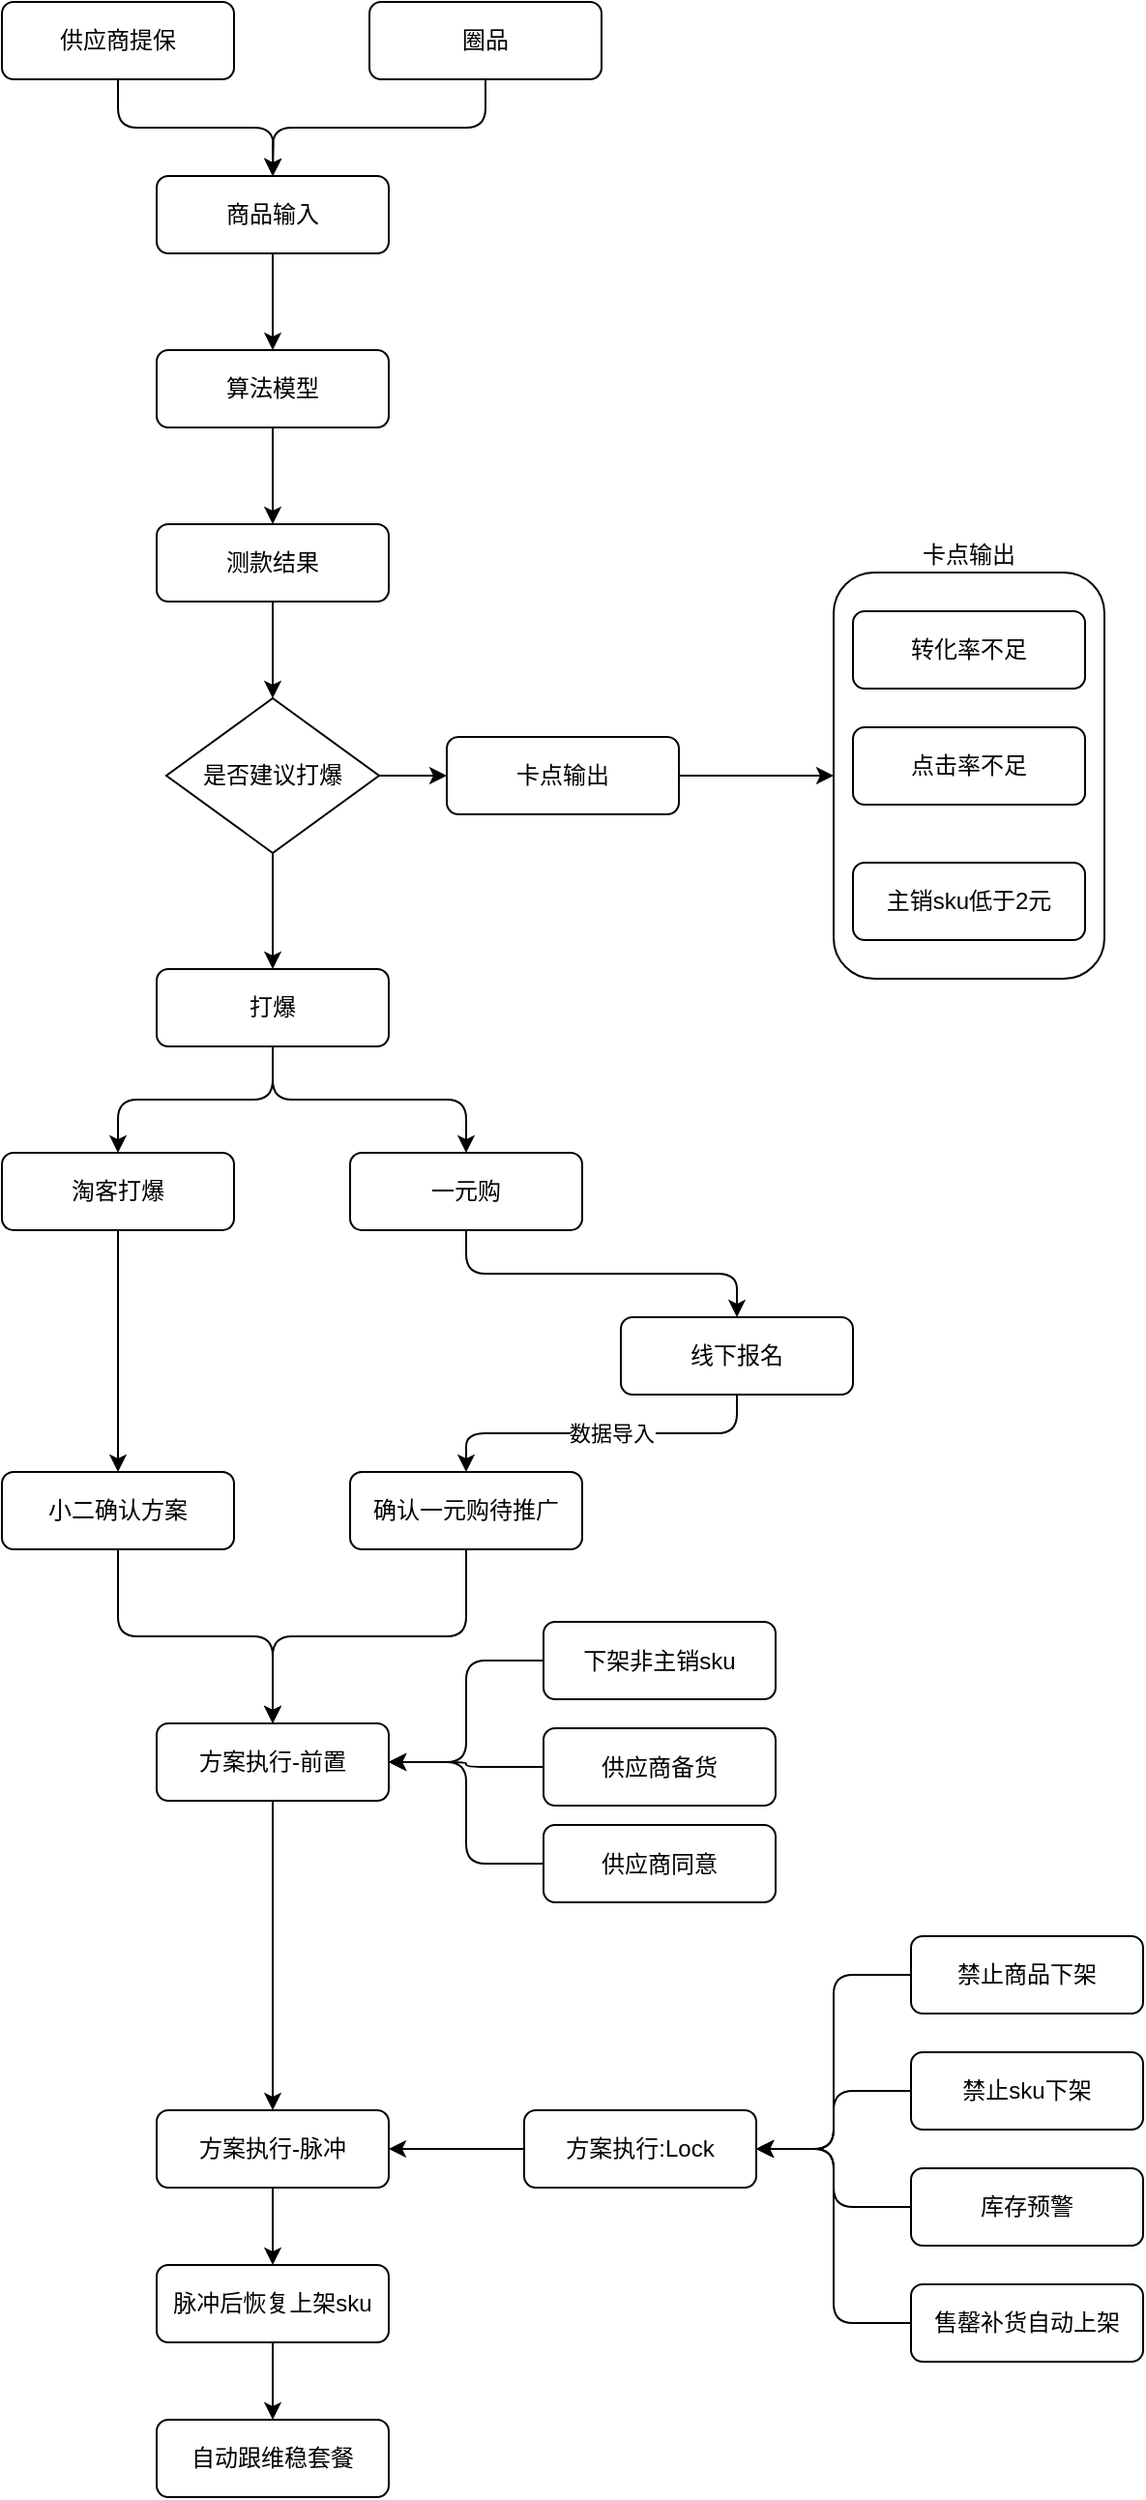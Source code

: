 <mxfile version="14.8.0" type="github"><diagram id="C5RBs43oDa-KdzZeNtuy" name="Page-1"><mxGraphModel dx="2178" dy="2449" grid="1" gridSize="10" guides="1" tooltips="1" connect="1" arrows="1" fold="1" page="1" pageScale="1" pageWidth="827" pageHeight="1169" math="0" shadow="0"><root><mxCell id="WIyWlLk6GJQsqaUBKTNV-0"/><mxCell id="WIyWlLk6GJQsqaUBKTNV-1" parent="WIyWlLk6GJQsqaUBKTNV-0"/><mxCell id="Jt63X-BnvfZe0LMUuj59-16" value="卡点输出" style="rounded=1;whiteSpace=wrap;html=1;fontSize=12;glass=0;strokeWidth=1;shadow=0;labelPosition=center;verticalLabelPosition=top;align=center;verticalAlign=bottom;" parent="WIyWlLk6GJQsqaUBKTNV-1" vertex="1"><mxGeometry x="510" y="285" width="140" height="210" as="geometry"/></mxCell><mxCell id="Jt63X-BnvfZe0LMUuj59-5" style="edgeStyle=orthogonalEdgeStyle;rounded=1;orthogonalLoop=1;jettySize=auto;html=1;exitX=0.5;exitY=1;exitDx=0;exitDy=0;" parent="WIyWlLk6GJQsqaUBKTNV-1" source="WIyWlLk6GJQsqaUBKTNV-3" target="Jt63X-BnvfZe0LMUuj59-4" edge="1"><mxGeometry relative="1" as="geometry"/></mxCell><mxCell id="WIyWlLk6GJQsqaUBKTNV-3" value="商品输入" style="rounded=1;whiteSpace=wrap;html=1;fontSize=12;glass=0;strokeWidth=1;shadow=0;" parent="WIyWlLk6GJQsqaUBKTNV-1" vertex="1"><mxGeometry x="160" y="80" width="120" height="40" as="geometry"/></mxCell><mxCell id="WIyWlLk6GJQsqaUBKTNV-8" value="No" style="rounded=0;html=1;jettySize=auto;orthogonalLoop=1;fontSize=11;endArrow=block;endFill=0;endSize=8;strokeWidth=1;shadow=0;labelBackgroundColor=none;edgeStyle=orthogonalEdgeStyle;" parent="WIyWlLk6GJQsqaUBKTNV-1" edge="1"><mxGeometry x="0.333" y="20" relative="1" as="geometry"><mxPoint as="offset"/><mxPoint x="220" y="370" as="sourcePoint"/></mxGeometry></mxCell><mxCell id="Jt63X-BnvfZe0LMUuj59-3" style="edgeStyle=orthogonalEdgeStyle;rounded=1;orthogonalLoop=1;jettySize=auto;html=1;exitX=0.5;exitY=1;exitDx=0;exitDy=0;" parent="WIyWlLk6GJQsqaUBKTNV-1" source="Jt63X-BnvfZe0LMUuj59-0" edge="1"><mxGeometry relative="1" as="geometry"><mxPoint x="220" y="80" as="targetPoint"/></mxGeometry></mxCell><mxCell id="Jt63X-BnvfZe0LMUuj59-0" value="供应商提保" style="rounded=1;whiteSpace=wrap;html=1;fontSize=12;glass=0;strokeWidth=1;shadow=0;" parent="WIyWlLk6GJQsqaUBKTNV-1" vertex="1"><mxGeometry x="80" y="-10" width="120" height="40" as="geometry"/></mxCell><mxCell id="Jt63X-BnvfZe0LMUuj59-2" style="edgeStyle=orthogonalEdgeStyle;rounded=1;orthogonalLoop=1;jettySize=auto;html=1;exitX=0.5;exitY=1;exitDx=0;exitDy=0;entryX=0.5;entryY=0;entryDx=0;entryDy=0;" parent="WIyWlLk6GJQsqaUBKTNV-1" source="Jt63X-BnvfZe0LMUuj59-1" target="WIyWlLk6GJQsqaUBKTNV-3" edge="1"><mxGeometry relative="1" as="geometry"/></mxCell><mxCell id="Jt63X-BnvfZe0LMUuj59-1" value="圈品" style="rounded=1;whiteSpace=wrap;html=1;fontSize=12;glass=0;strokeWidth=1;shadow=0;" parent="WIyWlLk6GJQsqaUBKTNV-1" vertex="1"><mxGeometry x="270" y="-10" width="120" height="40" as="geometry"/></mxCell><mxCell id="Jt63X-BnvfZe0LMUuj59-7" style="edgeStyle=orthogonalEdgeStyle;rounded=1;orthogonalLoop=1;jettySize=auto;html=1;exitX=0.5;exitY=1;exitDx=0;exitDy=0;" parent="WIyWlLk6GJQsqaUBKTNV-1" source="Jt63X-BnvfZe0LMUuj59-4" target="Jt63X-BnvfZe0LMUuj59-6" edge="1"><mxGeometry relative="1" as="geometry"/></mxCell><mxCell id="Jt63X-BnvfZe0LMUuj59-4" value="算法模型" style="rounded=1;whiteSpace=wrap;html=1;fontSize=12;glass=0;strokeWidth=1;shadow=0;" parent="WIyWlLk6GJQsqaUBKTNV-1" vertex="1"><mxGeometry x="160" y="170" width="120" height="40" as="geometry"/></mxCell><mxCell id="Jt63X-BnvfZe0LMUuj59-10" style="edgeStyle=orthogonalEdgeStyle;rounded=1;orthogonalLoop=1;jettySize=auto;html=1;exitX=0.5;exitY=1;exitDx=0;exitDy=0;entryX=0.5;entryY=0;entryDx=0;entryDy=0;" parent="WIyWlLk6GJQsqaUBKTNV-1" source="Jt63X-BnvfZe0LMUuj59-6" target="Jt63X-BnvfZe0LMUuj59-8" edge="1"><mxGeometry relative="1" as="geometry"/></mxCell><mxCell id="Jt63X-BnvfZe0LMUuj59-6" value="测款结果" style="rounded=1;whiteSpace=wrap;html=1;fontSize=12;glass=0;strokeWidth=1;shadow=0;" parent="WIyWlLk6GJQsqaUBKTNV-1" vertex="1"><mxGeometry x="160" y="260" width="120" height="40" as="geometry"/></mxCell><mxCell id="Jt63X-BnvfZe0LMUuj59-12" style="edgeStyle=orthogonalEdgeStyle;rounded=1;orthogonalLoop=1;jettySize=auto;html=1;exitX=1;exitY=0.5;exitDx=0;exitDy=0;entryX=0;entryY=0.5;entryDx=0;entryDy=0;" parent="WIyWlLk6GJQsqaUBKTNV-1" source="Jt63X-BnvfZe0LMUuj59-8" target="Jt63X-BnvfZe0LMUuj59-11" edge="1"><mxGeometry relative="1" as="geometry"/></mxCell><mxCell id="Jt63X-BnvfZe0LMUuj59-19" style="edgeStyle=orthogonalEdgeStyle;rounded=1;orthogonalLoop=1;jettySize=auto;html=1;exitX=0.5;exitY=1;exitDx=0;exitDy=0;entryX=0.5;entryY=0;entryDx=0;entryDy=0;" parent="WIyWlLk6GJQsqaUBKTNV-1" source="Jt63X-BnvfZe0LMUuj59-8" target="Jt63X-BnvfZe0LMUuj59-18" edge="1"><mxGeometry relative="1" as="geometry"/></mxCell><mxCell id="Jt63X-BnvfZe0LMUuj59-8" value="是否建议打爆" style="rhombus;whiteSpace=wrap;html=1;" parent="WIyWlLk6GJQsqaUBKTNV-1" vertex="1"><mxGeometry x="165" y="350" width="110" height="80" as="geometry"/></mxCell><mxCell id="Jt63X-BnvfZe0LMUuj59-17" style="edgeStyle=orthogonalEdgeStyle;rounded=1;orthogonalLoop=1;jettySize=auto;html=1;exitX=1;exitY=0.5;exitDx=0;exitDy=0;entryX=0;entryY=0.5;entryDx=0;entryDy=0;" parent="WIyWlLk6GJQsqaUBKTNV-1" source="Jt63X-BnvfZe0LMUuj59-11" target="Jt63X-BnvfZe0LMUuj59-16" edge="1"><mxGeometry relative="1" as="geometry"/></mxCell><mxCell id="Jt63X-BnvfZe0LMUuj59-11" value="卡点输出" style="rounded=1;whiteSpace=wrap;html=1;fontSize=12;glass=0;strokeWidth=1;shadow=0;" parent="WIyWlLk6GJQsqaUBKTNV-1" vertex="1"><mxGeometry x="310" y="370" width="120" height="40" as="geometry"/></mxCell><mxCell id="Jt63X-BnvfZe0LMUuj59-13" value="转化率不足" style="rounded=1;whiteSpace=wrap;html=1;fontSize=12;glass=0;strokeWidth=1;shadow=0;" parent="WIyWlLk6GJQsqaUBKTNV-1" vertex="1"><mxGeometry x="520" y="305" width="120" height="40" as="geometry"/></mxCell><mxCell id="Jt63X-BnvfZe0LMUuj59-14" value="点击率不足" style="rounded=1;whiteSpace=wrap;html=1;fontSize=12;glass=0;strokeWidth=1;shadow=0;" parent="WIyWlLk6GJQsqaUBKTNV-1" vertex="1"><mxGeometry x="520" y="365" width="120" height="40" as="geometry"/></mxCell><mxCell id="Jt63X-BnvfZe0LMUuj59-15" value="主销sku低于2元" style="rounded=1;whiteSpace=wrap;html=1;fontSize=12;glass=0;strokeWidth=1;shadow=0;" parent="WIyWlLk6GJQsqaUBKTNV-1" vertex="1"><mxGeometry x="520" y="435" width="120" height="40" as="geometry"/></mxCell><mxCell id="Jt63X-BnvfZe0LMUuj59-22" style="edgeStyle=orthogonalEdgeStyle;rounded=1;orthogonalLoop=1;jettySize=auto;html=1;exitX=0.5;exitY=1;exitDx=0;exitDy=0;" parent="WIyWlLk6GJQsqaUBKTNV-1" source="Jt63X-BnvfZe0LMUuj59-18" target="Jt63X-BnvfZe0LMUuj59-21" edge="1"><mxGeometry relative="1" as="geometry"/></mxCell><mxCell id="Jt63X-BnvfZe0LMUuj59-25" style="edgeStyle=orthogonalEdgeStyle;rounded=1;orthogonalLoop=1;jettySize=auto;html=1;exitX=0.5;exitY=1;exitDx=0;exitDy=0;entryX=0.5;entryY=0;entryDx=0;entryDy=0;" parent="WIyWlLk6GJQsqaUBKTNV-1" source="Jt63X-BnvfZe0LMUuj59-18" target="Jt63X-BnvfZe0LMUuj59-20" edge="1"><mxGeometry relative="1" as="geometry"/></mxCell><mxCell id="Jt63X-BnvfZe0LMUuj59-18" value="打爆" style="rounded=1;whiteSpace=wrap;html=1;fontSize=12;glass=0;strokeWidth=1;shadow=0;" parent="WIyWlLk6GJQsqaUBKTNV-1" vertex="1"><mxGeometry x="160" y="490" width="120" height="40" as="geometry"/></mxCell><mxCell id="Jt63X-BnvfZe0LMUuj59-27" style="edgeStyle=orthogonalEdgeStyle;rounded=1;orthogonalLoop=1;jettySize=auto;html=1;exitX=0.5;exitY=1;exitDx=0;exitDy=0;entryX=0.5;entryY=0;entryDx=0;entryDy=0;" parent="WIyWlLk6GJQsqaUBKTNV-1" source="Jt63X-BnvfZe0LMUuj59-20" target="Jt63X-BnvfZe0LMUuj59-26" edge="1"><mxGeometry relative="1" as="geometry"/></mxCell><mxCell id="Jt63X-BnvfZe0LMUuj59-20" value="淘客打爆" style="rounded=1;whiteSpace=wrap;html=1;fontSize=12;glass=0;strokeWidth=1;shadow=0;" parent="WIyWlLk6GJQsqaUBKTNV-1" vertex="1"><mxGeometry x="80" y="585" width="120" height="40" as="geometry"/></mxCell><mxCell id="Jt63X-BnvfZe0LMUuj59-28" style="edgeStyle=orthogonalEdgeStyle;rounded=1;orthogonalLoop=1;jettySize=auto;html=1;exitX=0.5;exitY=1;exitDx=0;exitDy=0;entryX=0.5;entryY=0;entryDx=0;entryDy=0;" parent="WIyWlLk6GJQsqaUBKTNV-1" source="Jt63X-BnvfZe0LMUuj59-21" target="Jt63X-BnvfZe0LMUuj59-23" edge="1"><mxGeometry relative="1" as="geometry"/></mxCell><mxCell id="Jt63X-BnvfZe0LMUuj59-21" value="一元购" style="rounded=1;whiteSpace=wrap;html=1;fontSize=12;glass=0;strokeWidth=1;shadow=0;" parent="WIyWlLk6GJQsqaUBKTNV-1" vertex="1"><mxGeometry x="260" y="585" width="120" height="40" as="geometry"/></mxCell><mxCell id="Jt63X-BnvfZe0LMUuj59-29" style="edgeStyle=orthogonalEdgeStyle;rounded=1;orthogonalLoop=1;jettySize=auto;html=1;exitX=0.5;exitY=1;exitDx=0;exitDy=0;entryX=0.5;entryY=0;entryDx=0;entryDy=0;" parent="WIyWlLk6GJQsqaUBKTNV-1" source="Jt63X-BnvfZe0LMUuj59-23" target="Jt63X-BnvfZe0LMUuj59-24" edge="1"><mxGeometry relative="1" as="geometry"/></mxCell><mxCell id="Jt63X-BnvfZe0LMUuj59-30" value="数据导入" style="edgeLabel;html=1;align=center;verticalAlign=middle;resizable=0;points=[];" parent="Jt63X-BnvfZe0LMUuj59-29" vertex="1" connectable="0"><mxGeometry x="-0.056" relative="1" as="geometry"><mxPoint as="offset"/></mxGeometry></mxCell><mxCell id="Jt63X-BnvfZe0LMUuj59-23" value="线下报名" style="rounded=1;whiteSpace=wrap;html=1;fontSize=12;glass=0;strokeWidth=1;shadow=0;" parent="WIyWlLk6GJQsqaUBKTNV-1" vertex="1"><mxGeometry x="400" y="670" width="120" height="40" as="geometry"/></mxCell><mxCell id="Jt63X-BnvfZe0LMUuj59-33" style="edgeStyle=orthogonalEdgeStyle;rounded=1;orthogonalLoop=1;jettySize=auto;html=1;exitX=0.5;exitY=1;exitDx=0;exitDy=0;entryX=0.5;entryY=0;entryDx=0;entryDy=0;" parent="WIyWlLk6GJQsqaUBKTNV-1" source="Jt63X-BnvfZe0LMUuj59-24" target="Jt63X-BnvfZe0LMUuj59-41" edge="1"><mxGeometry relative="1" as="geometry"/></mxCell><mxCell id="Jt63X-BnvfZe0LMUuj59-24" value="确认一元购待推广" style="rounded=1;whiteSpace=wrap;html=1;fontSize=12;glass=0;strokeWidth=1;shadow=0;" parent="WIyWlLk6GJQsqaUBKTNV-1" vertex="1"><mxGeometry x="260" y="750" width="120" height="40" as="geometry"/></mxCell><mxCell id="Jt63X-BnvfZe0LMUuj59-32" style="edgeStyle=orthogonalEdgeStyle;rounded=1;orthogonalLoop=1;jettySize=auto;html=1;exitX=0.5;exitY=1;exitDx=0;exitDy=0;" parent="WIyWlLk6GJQsqaUBKTNV-1" source="Jt63X-BnvfZe0LMUuj59-26" target="Jt63X-BnvfZe0LMUuj59-41" edge="1"><mxGeometry relative="1" as="geometry"/></mxCell><mxCell id="Jt63X-BnvfZe0LMUuj59-26" value="小二确认方案" style="rounded=1;whiteSpace=wrap;html=1;fontSize=12;glass=0;strokeWidth=1;shadow=0;" parent="WIyWlLk6GJQsqaUBKTNV-1" vertex="1"><mxGeometry x="80" y="750" width="120" height="40" as="geometry"/></mxCell><mxCell id="Jt63X-BnvfZe0LMUuj59-37" style="edgeStyle=orthogonalEdgeStyle;rounded=1;orthogonalLoop=1;jettySize=auto;html=1;exitX=0.5;exitY=1;exitDx=0;exitDy=0;entryX=0.5;entryY=0;entryDx=0;entryDy=0;" parent="WIyWlLk6GJQsqaUBKTNV-1" source="Jt63X-BnvfZe0LMUuj59-31" target="Jt63X-BnvfZe0LMUuj59-36" edge="1"><mxGeometry relative="1" as="geometry"/></mxCell><mxCell id="Jt63X-BnvfZe0LMUuj59-31" value="方案执行-脉冲" style="rounded=1;whiteSpace=wrap;html=1;fontSize=12;glass=0;strokeWidth=1;shadow=0;" parent="WIyWlLk6GJQsqaUBKTNV-1" vertex="1"><mxGeometry x="160" y="1080" width="120" height="40" as="geometry"/></mxCell><mxCell id="Jt63X-BnvfZe0LMUuj59-35" style="edgeStyle=orthogonalEdgeStyle;rounded=1;orthogonalLoop=1;jettySize=auto;html=1;exitX=0;exitY=0.5;exitDx=0;exitDy=0;entryX=1;entryY=0.5;entryDx=0;entryDy=0;" parent="WIyWlLk6GJQsqaUBKTNV-1" source="Jt63X-BnvfZe0LMUuj59-34" target="Jt63X-BnvfZe0LMUuj59-31" edge="1"><mxGeometry relative="1" as="geometry"/></mxCell><mxCell id="Jt63X-BnvfZe0LMUuj59-34" value="方案执行:Lock" style="rounded=1;whiteSpace=wrap;html=1;fontSize=12;glass=0;strokeWidth=1;shadow=0;" parent="WIyWlLk6GJQsqaUBKTNV-1" vertex="1"><mxGeometry x="350" y="1080" width="120" height="40" as="geometry"/></mxCell><mxCell id="Jt63X-BnvfZe0LMUuj59-60" style="edgeStyle=orthogonalEdgeStyle;rounded=1;orthogonalLoop=1;jettySize=auto;html=1;exitX=0.5;exitY=1;exitDx=0;exitDy=0;entryX=0.5;entryY=0;entryDx=0;entryDy=0;" parent="WIyWlLk6GJQsqaUBKTNV-1" source="Jt63X-BnvfZe0LMUuj59-36" target="Jt63X-BnvfZe0LMUuj59-59" edge="1"><mxGeometry relative="1" as="geometry"/></mxCell><mxCell id="Jt63X-BnvfZe0LMUuj59-36" value="脉冲后恢复上架sku" style="rounded=1;whiteSpace=wrap;html=1;fontSize=12;glass=0;strokeWidth=1;shadow=0;" parent="WIyWlLk6GJQsqaUBKTNV-1" vertex="1"><mxGeometry x="160" y="1160" width="120" height="40" as="geometry"/></mxCell><mxCell id="Jt63X-BnvfZe0LMUuj59-40" style="edgeStyle=orthogonalEdgeStyle;rounded=1;orthogonalLoop=1;jettySize=auto;html=1;exitX=0;exitY=0.5;exitDx=0;exitDy=0;entryX=1;entryY=0.5;entryDx=0;entryDy=0;" parent="WIyWlLk6GJQsqaUBKTNV-1" source="Jt63X-BnvfZe0LMUuj59-39" target="Jt63X-BnvfZe0LMUuj59-34" edge="1"><mxGeometry relative="1" as="geometry"/></mxCell><mxCell id="Jt63X-BnvfZe0LMUuj59-39" value="禁止商品下架" style="rounded=1;whiteSpace=wrap;html=1;fontSize=12;glass=0;strokeWidth=1;shadow=0;" parent="WIyWlLk6GJQsqaUBKTNV-1" vertex="1"><mxGeometry x="550" y="990" width="120" height="40" as="geometry"/></mxCell><mxCell id="Jt63X-BnvfZe0LMUuj59-55" style="edgeStyle=orthogonalEdgeStyle;rounded=1;orthogonalLoop=1;jettySize=auto;html=1;exitX=0.5;exitY=1;exitDx=0;exitDy=0;entryX=0.5;entryY=0;entryDx=0;entryDy=0;" parent="WIyWlLk6GJQsqaUBKTNV-1" source="Jt63X-BnvfZe0LMUuj59-41" target="Jt63X-BnvfZe0LMUuj59-31" edge="1"><mxGeometry relative="1" as="geometry"/></mxCell><mxCell id="Jt63X-BnvfZe0LMUuj59-41" value="方案执行-前置" style="rounded=1;whiteSpace=wrap;html=1;fontSize=12;glass=0;strokeWidth=1;shadow=0;" parent="WIyWlLk6GJQsqaUBKTNV-1" vertex="1"><mxGeometry x="160" y="880" width="120" height="40" as="geometry"/></mxCell><mxCell id="Jt63X-BnvfZe0LMUuj59-43" style="edgeStyle=orthogonalEdgeStyle;rounded=1;orthogonalLoop=1;jettySize=auto;html=1;exitX=0;exitY=0.5;exitDx=0;exitDy=0;entryX=1;entryY=0.5;entryDx=0;entryDy=0;" parent="WIyWlLk6GJQsqaUBKTNV-1" source="Jt63X-BnvfZe0LMUuj59-42" target="Jt63X-BnvfZe0LMUuj59-41" edge="1"><mxGeometry relative="1" as="geometry"/></mxCell><mxCell id="Jt63X-BnvfZe0LMUuj59-42" value="供应商备货" style="rounded=1;whiteSpace=wrap;html=1;fontSize=12;glass=0;strokeWidth=1;shadow=0;" parent="WIyWlLk6GJQsqaUBKTNV-1" vertex="1"><mxGeometry x="360" y="882.5" width="120" height="40" as="geometry"/></mxCell><mxCell id="Jt63X-BnvfZe0LMUuj59-54" style="edgeStyle=orthogonalEdgeStyle;rounded=1;orthogonalLoop=1;jettySize=auto;html=1;exitX=0;exitY=0.5;exitDx=0;exitDy=0;entryX=1;entryY=0.5;entryDx=0;entryDy=0;" parent="WIyWlLk6GJQsqaUBKTNV-1" source="Jt63X-BnvfZe0LMUuj59-44" target="Jt63X-BnvfZe0LMUuj59-41" edge="1"><mxGeometry relative="1" as="geometry"/></mxCell><mxCell id="Jt63X-BnvfZe0LMUuj59-44" value="供应商同意" style="rounded=1;whiteSpace=wrap;html=1;fontSize=12;glass=0;strokeWidth=1;shadow=0;" parent="WIyWlLk6GJQsqaUBKTNV-1" vertex="1"><mxGeometry x="360" y="932.5" width="120" height="40" as="geometry"/></mxCell><mxCell id="Jt63X-BnvfZe0LMUuj59-53" style="edgeStyle=orthogonalEdgeStyle;rounded=1;orthogonalLoop=1;jettySize=auto;html=1;exitX=0;exitY=0.5;exitDx=0;exitDy=0;entryX=1;entryY=0.5;entryDx=0;entryDy=0;" parent="WIyWlLk6GJQsqaUBKTNV-1" source="Jt63X-BnvfZe0LMUuj59-47" target="Jt63X-BnvfZe0LMUuj59-34" edge="1"><mxGeometry relative="1" as="geometry"/></mxCell><mxCell id="Jt63X-BnvfZe0LMUuj59-47" value="禁止sku下架" style="rounded=1;whiteSpace=wrap;html=1;fontSize=12;glass=0;strokeWidth=1;shadow=0;" parent="WIyWlLk6GJQsqaUBKTNV-1" vertex="1"><mxGeometry x="550" y="1050" width="120" height="40" as="geometry"/></mxCell><mxCell id="Jt63X-BnvfZe0LMUuj59-51" style="edgeStyle=orthogonalEdgeStyle;rounded=1;orthogonalLoop=1;jettySize=auto;html=1;exitX=0;exitY=0.5;exitDx=0;exitDy=0;entryX=1;entryY=0.5;entryDx=0;entryDy=0;" parent="WIyWlLk6GJQsqaUBKTNV-1" source="Jt63X-BnvfZe0LMUuj59-49" target="Jt63X-BnvfZe0LMUuj59-34" edge="1"><mxGeometry relative="1" as="geometry"/></mxCell><mxCell id="Jt63X-BnvfZe0LMUuj59-49" value="库存预警" style="rounded=1;whiteSpace=wrap;html=1;fontSize=12;glass=0;strokeWidth=1;shadow=0;" parent="WIyWlLk6GJQsqaUBKTNV-1" vertex="1"><mxGeometry x="550" y="1110" width="120" height="40" as="geometry"/></mxCell><mxCell id="Jt63X-BnvfZe0LMUuj59-52" style="edgeStyle=orthogonalEdgeStyle;rounded=1;orthogonalLoop=1;jettySize=auto;html=1;exitX=0;exitY=0.5;exitDx=0;exitDy=0;entryX=1;entryY=0.5;entryDx=0;entryDy=0;" parent="WIyWlLk6GJQsqaUBKTNV-1" source="Jt63X-BnvfZe0LMUuj59-50" target="Jt63X-BnvfZe0LMUuj59-34" edge="1"><mxGeometry relative="1" as="geometry"><mxPoint x="490" y="1040" as="targetPoint"/></mxGeometry></mxCell><mxCell id="Jt63X-BnvfZe0LMUuj59-50" value="售罄补货自动上架" style="rounded=1;whiteSpace=wrap;html=1;fontSize=12;glass=0;strokeWidth=1;shadow=0;" parent="WIyWlLk6GJQsqaUBKTNV-1" vertex="1"><mxGeometry x="550" y="1170" width="120" height="40" as="geometry"/></mxCell><mxCell id="Jt63X-BnvfZe0LMUuj59-58" style="edgeStyle=orthogonalEdgeStyle;rounded=1;orthogonalLoop=1;jettySize=auto;html=1;exitX=0;exitY=0.5;exitDx=0;exitDy=0;entryX=1;entryY=0.5;entryDx=0;entryDy=0;" parent="WIyWlLk6GJQsqaUBKTNV-1" source="Jt63X-BnvfZe0LMUuj59-56" target="Jt63X-BnvfZe0LMUuj59-41" edge="1"><mxGeometry relative="1" as="geometry"/></mxCell><mxCell id="Jt63X-BnvfZe0LMUuj59-56" value="下架非主销sku" style="rounded=1;whiteSpace=wrap;html=1;fontSize=12;glass=0;strokeWidth=1;shadow=0;" parent="WIyWlLk6GJQsqaUBKTNV-1" vertex="1"><mxGeometry x="360" y="827.5" width="120" height="40" as="geometry"/></mxCell><mxCell id="Jt63X-BnvfZe0LMUuj59-59" value="自动跟维稳套餐" style="rounded=1;whiteSpace=wrap;html=1;fontSize=12;glass=0;strokeWidth=1;shadow=0;" parent="WIyWlLk6GJQsqaUBKTNV-1" vertex="1"><mxGeometry x="160" y="1240" width="120" height="40" as="geometry"/></mxCell></root></mxGraphModel></diagram></mxfile>